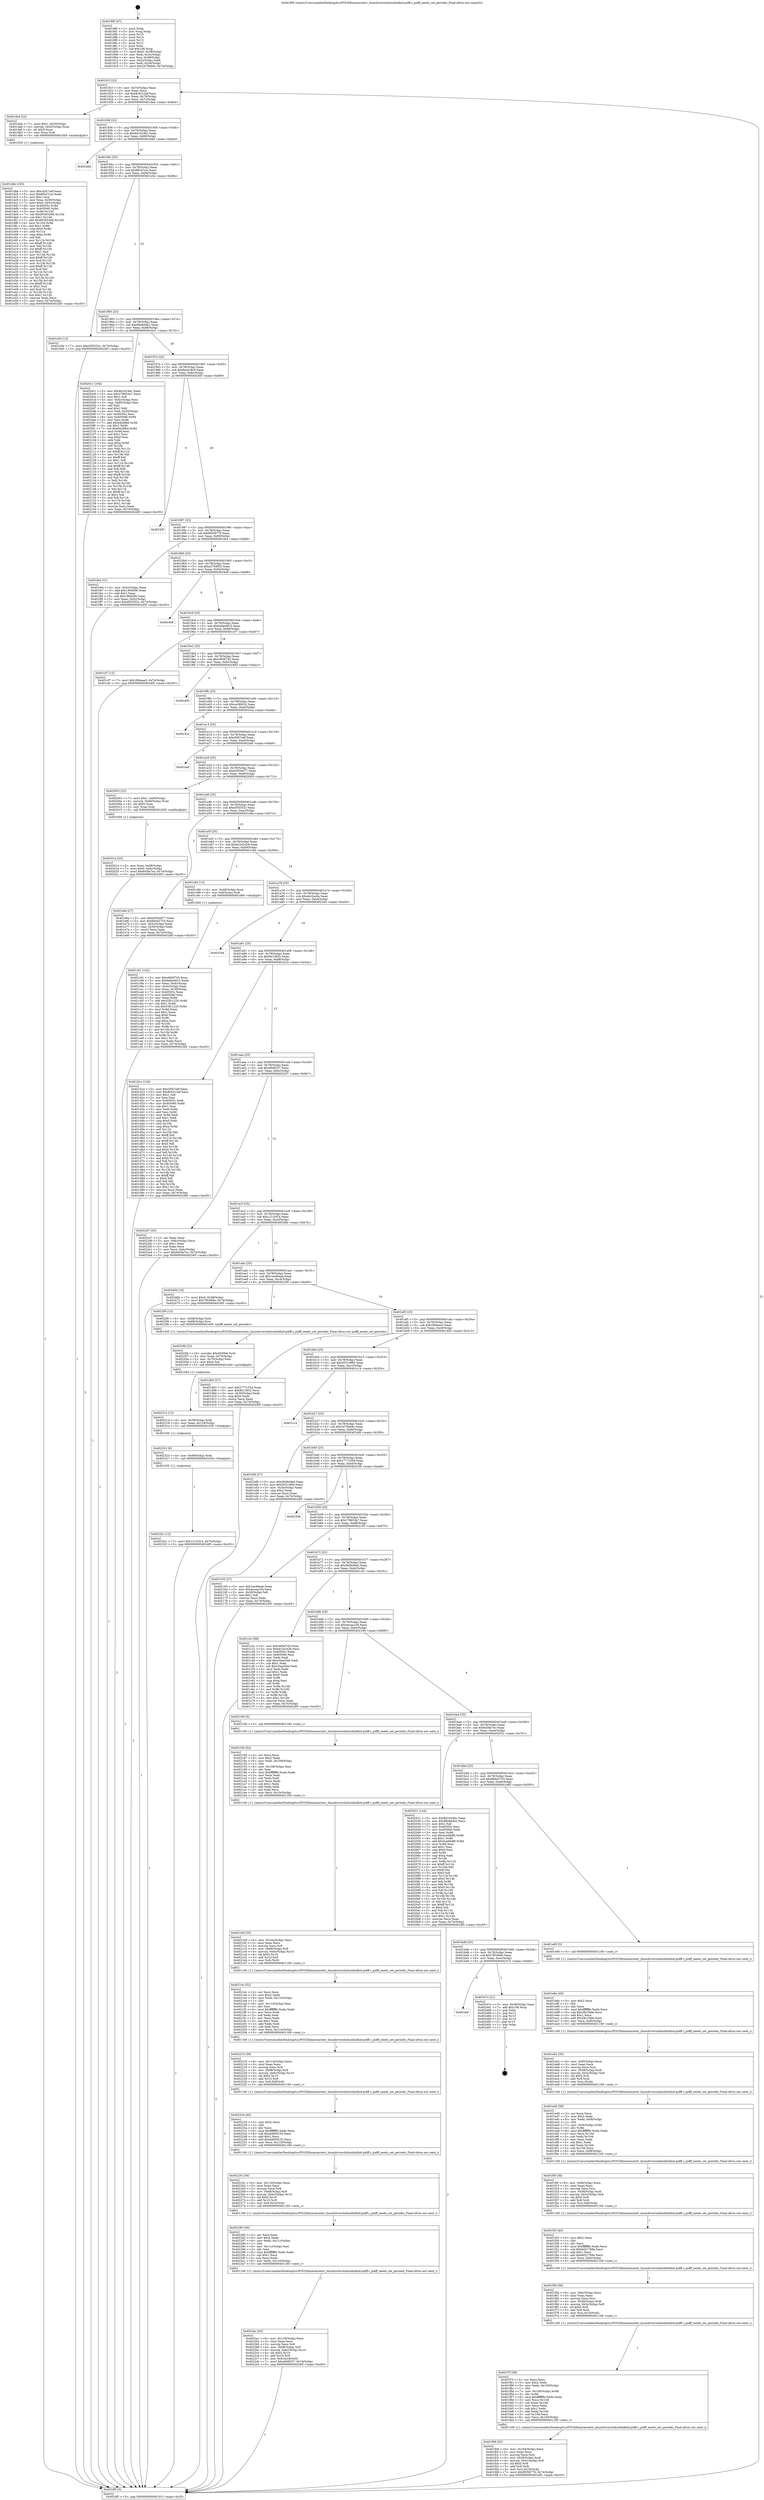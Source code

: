 digraph "0x4018f0" {
  label = "0x4018f0 (/mnt/c/Users/mathe/Desktop/tcc/POCII/binaries/extr_linuxdrivershidusbhidhid-pidff.c_pidff_needs_set_periodic_Final-ollvm.out::main(0))"
  labelloc = "t"
  node[shape=record]

  Entry [label="",width=0.3,height=0.3,shape=circle,fillcolor=black,style=filled]
  "0x40191f" [label="{
     0x40191f [23]\l
     | [instrs]\l
     &nbsp;&nbsp;0x40191f \<+3\>: mov -0x74(%rbp),%eax\l
     &nbsp;&nbsp;0x401922 \<+2\>: mov %eax,%ecx\l
     &nbsp;&nbsp;0x401924 \<+6\>: sub $0x8c6313af,%ecx\l
     &nbsp;&nbsp;0x40192a \<+3\>: mov %eax,-0x78(%rbp)\l
     &nbsp;&nbsp;0x40192d \<+3\>: mov %ecx,-0x7c(%rbp)\l
     &nbsp;&nbsp;0x401930 \<+6\>: je 0000000000401da4 \<main+0x4b4\>\l
  }"]
  "0x401da4" [label="{
     0x401da4 [23]\l
     | [instrs]\l
     &nbsp;&nbsp;0x401da4 \<+7\>: movl $0x1,-0x50(%rbp)\l
     &nbsp;&nbsp;0x401dab \<+4\>: movslq -0x50(%rbp),%rax\l
     &nbsp;&nbsp;0x401daf \<+4\>: shl $0x5,%rax\l
     &nbsp;&nbsp;0x401db3 \<+3\>: mov %rax,%rdi\l
     &nbsp;&nbsp;0x401db6 \<+5\>: call 0000000000401050 \<malloc@plt\>\l
     | [calls]\l
     &nbsp;&nbsp;0x401050 \{1\} (unknown)\l
  }"]
  "0x401936" [label="{
     0x401936 [22]\l
     | [instrs]\l
     &nbsp;&nbsp;0x401936 \<+5\>: jmp 000000000040193b \<main+0x4b\>\l
     &nbsp;&nbsp;0x40193b \<+3\>: mov -0x78(%rbp),%eax\l
     &nbsp;&nbsp;0x40193e \<+5\>: sub $0x8d1624bc,%eax\l
     &nbsp;&nbsp;0x401943 \<+3\>: mov %eax,-0x80(%rbp)\l
     &nbsp;&nbsp;0x401946 \<+6\>: je 00000000004024dd \<main+0xbed\>\l
  }"]
  Exit [label="",width=0.3,height=0.3,shape=circle,fillcolor=black,style=filled,peripheries=2]
  "0x4024dd" [label="{
     0x4024dd\l
  }", style=dashed]
  "0x40194c" [label="{
     0x40194c [25]\l
     | [instrs]\l
     &nbsp;&nbsp;0x40194c \<+5\>: jmp 0000000000401951 \<main+0x61\>\l
     &nbsp;&nbsp;0x401951 \<+3\>: mov -0x78(%rbp),%eax\l
     &nbsp;&nbsp;0x401954 \<+5\>: sub $0x8fc47cce,%eax\l
     &nbsp;&nbsp;0x401959 \<+6\>: mov %eax,-0x84(%rbp)\l
     &nbsp;&nbsp;0x40195f \<+6\>: je 0000000000401e5e \<main+0x56e\>\l
  }"]
  "0x401bef" [label="{
     0x401bef\l
  }", style=dashed]
  "0x401e5e" [label="{
     0x401e5e [12]\l
     | [instrs]\l
     &nbsp;&nbsp;0x401e5e \<+7\>: movl $0xd5f3352c,-0x74(%rbp)\l
     &nbsp;&nbsp;0x401e65 \<+5\>: jmp 00000000004024f5 \<main+0xc05\>\l
  }"]
  "0x401965" [label="{
     0x401965 [25]\l
     | [instrs]\l
     &nbsp;&nbsp;0x401965 \<+5\>: jmp 000000000040196a \<main+0x7a\>\l
     &nbsp;&nbsp;0x40196a \<+3\>: mov -0x78(%rbp),%eax\l
     &nbsp;&nbsp;0x40196d \<+5\>: sub $0x96e8d4e2,%eax\l
     &nbsp;&nbsp;0x401972 \<+6\>: mov %eax,-0x88(%rbp)\l
     &nbsp;&nbsp;0x401978 \<+6\>: je 00000000004020c1 \<main+0x7d1\>\l
  }"]
  "0x40247e" [label="{
     0x40247e [21]\l
     | [instrs]\l
     &nbsp;&nbsp;0x40247e \<+3\>: mov -0x38(%rbp),%eax\l
     &nbsp;&nbsp;0x402481 \<+7\>: add $0x108,%rsp\l
     &nbsp;&nbsp;0x402488 \<+1\>: pop %rbx\l
     &nbsp;&nbsp;0x402489 \<+2\>: pop %r12\l
     &nbsp;&nbsp;0x40248b \<+2\>: pop %r13\l
     &nbsp;&nbsp;0x40248d \<+2\>: pop %r14\l
     &nbsp;&nbsp;0x40248f \<+2\>: pop %r15\l
     &nbsp;&nbsp;0x402491 \<+1\>: pop %rbp\l
     &nbsp;&nbsp;0x402492 \<+1\>: ret\l
  }"]
  "0x4020c1" [label="{
     0x4020c1 [164]\l
     | [instrs]\l
     &nbsp;&nbsp;0x4020c1 \<+5\>: mov $0x8d1624bc,%eax\l
     &nbsp;&nbsp;0x4020c6 \<+5\>: mov $0x278653a7,%ecx\l
     &nbsp;&nbsp;0x4020cb \<+2\>: mov $0x1,%dl\l
     &nbsp;&nbsp;0x4020cd \<+3\>: mov -0x6c(%rbp),%esi\l
     &nbsp;&nbsp;0x4020d0 \<+3\>: cmp -0x60(%rbp),%esi\l
     &nbsp;&nbsp;0x4020d3 \<+4\>: setl %dil\l
     &nbsp;&nbsp;0x4020d7 \<+4\>: and $0x1,%dil\l
     &nbsp;&nbsp;0x4020db \<+4\>: mov %dil,-0x29(%rbp)\l
     &nbsp;&nbsp;0x4020df \<+7\>: mov 0x40505c,%esi\l
     &nbsp;&nbsp;0x4020e6 \<+8\>: mov 0x405060,%r8d\l
     &nbsp;&nbsp;0x4020ee \<+3\>: mov %esi,%r9d\l
     &nbsp;&nbsp;0x4020f1 \<+7\>: add $0x6426fbd,%r9d\l
     &nbsp;&nbsp;0x4020f8 \<+4\>: sub $0x1,%r9d\l
     &nbsp;&nbsp;0x4020fc \<+7\>: sub $0x6426fbd,%r9d\l
     &nbsp;&nbsp;0x402103 \<+4\>: imul %r9d,%esi\l
     &nbsp;&nbsp;0x402107 \<+3\>: and $0x1,%esi\l
     &nbsp;&nbsp;0x40210a \<+3\>: cmp $0x0,%esi\l
     &nbsp;&nbsp;0x40210d \<+4\>: sete %dil\l
     &nbsp;&nbsp;0x402111 \<+4\>: cmp $0xa,%r8d\l
     &nbsp;&nbsp;0x402115 \<+4\>: setl %r10b\l
     &nbsp;&nbsp;0x402119 \<+3\>: mov %dil,%r11b\l
     &nbsp;&nbsp;0x40211c \<+4\>: xor $0xff,%r11b\l
     &nbsp;&nbsp;0x402120 \<+3\>: mov %r10b,%bl\l
     &nbsp;&nbsp;0x402123 \<+3\>: xor $0xff,%bl\l
     &nbsp;&nbsp;0x402126 \<+3\>: xor $0x1,%dl\l
     &nbsp;&nbsp;0x402129 \<+3\>: mov %r11b,%r14b\l
     &nbsp;&nbsp;0x40212c \<+4\>: and $0xff,%r14b\l
     &nbsp;&nbsp;0x402130 \<+3\>: and %dl,%dil\l
     &nbsp;&nbsp;0x402133 \<+3\>: mov %bl,%r15b\l
     &nbsp;&nbsp;0x402136 \<+4\>: and $0xff,%r15b\l
     &nbsp;&nbsp;0x40213a \<+3\>: and %dl,%r10b\l
     &nbsp;&nbsp;0x40213d \<+3\>: or %dil,%r14b\l
     &nbsp;&nbsp;0x402140 \<+3\>: or %r10b,%r15b\l
     &nbsp;&nbsp;0x402143 \<+3\>: xor %r15b,%r14b\l
     &nbsp;&nbsp;0x402146 \<+3\>: or %bl,%r11b\l
     &nbsp;&nbsp;0x402149 \<+4\>: xor $0xff,%r11b\l
     &nbsp;&nbsp;0x40214d \<+3\>: or $0x1,%dl\l
     &nbsp;&nbsp;0x402150 \<+3\>: and %dl,%r11b\l
     &nbsp;&nbsp;0x402153 \<+3\>: or %r11b,%r14b\l
     &nbsp;&nbsp;0x402156 \<+4\>: test $0x1,%r14b\l
     &nbsp;&nbsp;0x40215a \<+3\>: cmovne %ecx,%eax\l
     &nbsp;&nbsp;0x40215d \<+3\>: mov %eax,-0x74(%rbp)\l
     &nbsp;&nbsp;0x402160 \<+5\>: jmp 00000000004024f5 \<main+0xc05\>\l
  }"]
  "0x40197e" [label="{
     0x40197e [25]\l
     | [instrs]\l
     &nbsp;&nbsp;0x40197e \<+5\>: jmp 0000000000401983 \<main+0x93\>\l
     &nbsp;&nbsp;0x401983 \<+3\>: mov -0x78(%rbp),%eax\l
     &nbsp;&nbsp;0x401986 \<+5\>: sub $0x9ae2c8c9,%eax\l
     &nbsp;&nbsp;0x40198b \<+6\>: mov %eax,-0x8c(%rbp)\l
     &nbsp;&nbsp;0x401991 \<+6\>: je 000000000040245f \<main+0xb6f\>\l
  }"]
  "0x40232c" [label="{
     0x40232c [12]\l
     | [instrs]\l
     &nbsp;&nbsp;0x40232c \<+7\>: movl $0x1213cf14,-0x74(%rbp)\l
     &nbsp;&nbsp;0x402333 \<+5\>: jmp 00000000004024f5 \<main+0xc05\>\l
  }"]
  "0x40245f" [label="{
     0x40245f\l
  }", style=dashed]
  "0x401997" [label="{
     0x401997 [25]\l
     | [instrs]\l
     &nbsp;&nbsp;0x401997 \<+5\>: jmp 000000000040199c \<main+0xac\>\l
     &nbsp;&nbsp;0x40199c \<+3\>: mov -0x78(%rbp),%eax\l
     &nbsp;&nbsp;0x40199f \<+5\>: sub $0x9f358776,%eax\l
     &nbsp;&nbsp;0x4019a4 \<+6\>: mov %eax,-0x90(%rbp)\l
     &nbsp;&nbsp;0x4019aa \<+6\>: je 0000000000401fe4 \<main+0x6f4\>\l
  }"]
  "0x402323" [label="{
     0x402323 [9]\l
     | [instrs]\l
     &nbsp;&nbsp;0x402323 \<+4\>: mov -0x68(%rbp),%rdi\l
     &nbsp;&nbsp;0x402327 \<+5\>: call 0000000000401030 \<free@plt\>\l
     | [calls]\l
     &nbsp;&nbsp;0x401030 \{1\} (unknown)\l
  }"]
  "0x401fe4" [label="{
     0x401fe4 [31]\l
     | [instrs]\l
     &nbsp;&nbsp;0x401fe4 \<+3\>: mov -0x5c(%rbp),%eax\l
     &nbsp;&nbsp;0x401fe7 \<+5\>: add $0x1994006,%eax\l
     &nbsp;&nbsp;0x401fec \<+3\>: add $0x1,%eax\l
     &nbsp;&nbsp;0x401fef \<+5\>: sub $0x1994006,%eax\l
     &nbsp;&nbsp;0x401ff4 \<+3\>: mov %eax,-0x5c(%rbp)\l
     &nbsp;&nbsp;0x401ff7 \<+7\>: movl $0xd5f3352c,-0x74(%rbp)\l
     &nbsp;&nbsp;0x401ffe \<+5\>: jmp 00000000004024f5 \<main+0xc05\>\l
  }"]
  "0x4019b0" [label="{
     0x4019b0 [25]\l
     | [instrs]\l
     &nbsp;&nbsp;0x4019b0 \<+5\>: jmp 00000000004019b5 \<main+0xc5\>\l
     &nbsp;&nbsp;0x4019b5 \<+3\>: mov -0x78(%rbp),%eax\l
     &nbsp;&nbsp;0x4019b8 \<+5\>: sub $0xa37b9f32,%eax\l
     &nbsp;&nbsp;0x4019bd \<+6\>: mov %eax,-0x94(%rbp)\l
     &nbsp;&nbsp;0x4019c3 \<+6\>: je 00000000004024e9 \<main+0xbf9\>\l
  }"]
  "0x402314" [label="{
     0x402314 [15]\l
     | [instrs]\l
     &nbsp;&nbsp;0x402314 \<+4\>: mov -0x58(%rbp),%rdi\l
     &nbsp;&nbsp;0x402318 \<+6\>: mov %eax,-0x124(%rbp)\l
     &nbsp;&nbsp;0x40231e \<+5\>: call 0000000000401030 \<free@plt\>\l
     | [calls]\l
     &nbsp;&nbsp;0x401030 \{1\} (unknown)\l
  }"]
  "0x4024e9" [label="{
     0x4024e9\l
  }", style=dashed]
  "0x4019c9" [label="{
     0x4019c9 [25]\l
     | [instrs]\l
     &nbsp;&nbsp;0x4019c9 \<+5\>: jmp 00000000004019ce \<main+0xde\>\l
     &nbsp;&nbsp;0x4019ce \<+3\>: mov -0x78(%rbp),%eax\l
     &nbsp;&nbsp;0x4019d1 \<+5\>: sub $0xbdded915,%eax\l
     &nbsp;&nbsp;0x4019d6 \<+6\>: mov %eax,-0x98(%rbp)\l
     &nbsp;&nbsp;0x4019dc \<+6\>: je 0000000000401cf7 \<main+0x407\>\l
  }"]
  "0x4022fd" [label="{
     0x4022fd [23]\l
     | [instrs]\l
     &nbsp;&nbsp;0x4022fd \<+10\>: movabs $0x4030b6,%rdi\l
     &nbsp;&nbsp;0x402307 \<+3\>: mov %eax,-0x70(%rbp)\l
     &nbsp;&nbsp;0x40230a \<+3\>: mov -0x70(%rbp),%esi\l
     &nbsp;&nbsp;0x40230d \<+2\>: mov $0x0,%al\l
     &nbsp;&nbsp;0x40230f \<+5\>: call 0000000000401040 \<printf@plt\>\l
     | [calls]\l
     &nbsp;&nbsp;0x401040 \{1\} (unknown)\l
  }"]
  "0x401cf7" [label="{
     0x401cf7 [12]\l
     | [instrs]\l
     &nbsp;&nbsp;0x401cf7 \<+7\>: movl $0x1fb6eaa3,-0x74(%rbp)\l
     &nbsp;&nbsp;0x401cfe \<+5\>: jmp 00000000004024f5 \<main+0xc05\>\l
  }"]
  "0x4019e2" [label="{
     0x4019e2 [25]\l
     | [instrs]\l
     &nbsp;&nbsp;0x4019e2 \<+5\>: jmp 00000000004019e7 \<main+0xf7\>\l
     &nbsp;&nbsp;0x4019e7 \<+3\>: mov -0x78(%rbp),%eax\l
     &nbsp;&nbsp;0x4019ea \<+5\>: sub $0xc694f745,%eax\l
     &nbsp;&nbsp;0x4019ef \<+6\>: mov %eax,-0x9c(%rbp)\l
     &nbsp;&nbsp;0x4019f5 \<+6\>: je 0000000000402493 \<main+0xba3\>\l
  }"]
  "0x4022ac" [label="{
     0x4022ac [43]\l
     | [instrs]\l
     &nbsp;&nbsp;0x4022ac \<+6\>: mov -0x120(%rbp),%ecx\l
     &nbsp;&nbsp;0x4022b2 \<+3\>: imul %eax,%ecx\l
     &nbsp;&nbsp;0x4022b5 \<+3\>: movslq %ecx,%r8\l
     &nbsp;&nbsp;0x4022b8 \<+4\>: mov -0x68(%rbp),%r9\l
     &nbsp;&nbsp;0x4022bc \<+4\>: movslq -0x6c(%rbp),%r10\l
     &nbsp;&nbsp;0x4022c0 \<+4\>: shl $0x5,%r10\l
     &nbsp;&nbsp;0x4022c4 \<+3\>: add %r10,%r9\l
     &nbsp;&nbsp;0x4022c7 \<+4\>: mov %r8,0x18(%r9)\l
     &nbsp;&nbsp;0x4022cb \<+7\>: movl $0xe848237,-0x74(%rbp)\l
     &nbsp;&nbsp;0x4022d2 \<+5\>: jmp 00000000004024f5 \<main+0xc05\>\l
  }"]
  "0x402493" [label="{
     0x402493\l
  }", style=dashed]
  "0x4019fb" [label="{
     0x4019fb [25]\l
     | [instrs]\l
     &nbsp;&nbsp;0x4019fb \<+5\>: jmp 0000000000401a00 \<main+0x110\>\l
     &nbsp;&nbsp;0x401a00 \<+3\>: mov -0x78(%rbp),%eax\l
     &nbsp;&nbsp;0x401a03 \<+5\>: sub $0xca36fd16,%eax\l
     &nbsp;&nbsp;0x401a08 \<+6\>: mov %eax,-0xa0(%rbp)\l
     &nbsp;&nbsp;0x401a0e \<+6\>: je 00000000004023ca \<main+0xada\>\l
  }"]
  "0x402280" [label="{
     0x402280 [44]\l
     | [instrs]\l
     &nbsp;&nbsp;0x402280 \<+2\>: xor %ecx,%ecx\l
     &nbsp;&nbsp;0x402282 \<+5\>: mov $0x2,%edx\l
     &nbsp;&nbsp;0x402287 \<+6\>: mov %edx,-0x11c(%rbp)\l
     &nbsp;&nbsp;0x40228d \<+1\>: cltd\l
     &nbsp;&nbsp;0x40228e \<+6\>: mov -0x11c(%rbp),%esi\l
     &nbsp;&nbsp;0x402294 \<+2\>: idiv %esi\l
     &nbsp;&nbsp;0x402296 \<+6\>: imul $0xfffffffe,%edx,%edx\l
     &nbsp;&nbsp;0x40229c \<+3\>: sub $0x1,%ecx\l
     &nbsp;&nbsp;0x40229f \<+2\>: sub %ecx,%edx\l
     &nbsp;&nbsp;0x4022a1 \<+6\>: mov %edx,-0x120(%rbp)\l
     &nbsp;&nbsp;0x4022a7 \<+5\>: call 0000000000401160 \<next_i\>\l
     | [calls]\l
     &nbsp;&nbsp;0x401160 \{1\} (/mnt/c/Users/mathe/Desktop/tcc/POCII/binaries/extr_linuxdrivershidusbhidhid-pidff.c_pidff_needs_set_periodic_Final-ollvm.out::next_i)\l
  }"]
  "0x4023ca" [label="{
     0x4023ca\l
  }", style=dashed]
  "0x401a14" [label="{
     0x401a14 [25]\l
     | [instrs]\l
     &nbsp;&nbsp;0x401a14 \<+5\>: jmp 0000000000401a19 \<main+0x129\>\l
     &nbsp;&nbsp;0x401a19 \<+3\>: mov -0x78(%rbp),%eax\l
     &nbsp;&nbsp;0x401a1c \<+5\>: sub $0xcf267a4f,%eax\l
     &nbsp;&nbsp;0x401a21 \<+6\>: mov %eax,-0xa4(%rbp)\l
     &nbsp;&nbsp;0x401a27 \<+6\>: je 00000000004024af \<main+0xbbf\>\l
  }"]
  "0x40225c" [label="{
     0x40225c [36]\l
     | [instrs]\l
     &nbsp;&nbsp;0x40225c \<+6\>: mov -0x118(%rbp),%ecx\l
     &nbsp;&nbsp;0x402262 \<+3\>: imul %eax,%ecx\l
     &nbsp;&nbsp;0x402265 \<+3\>: movslq %ecx,%r8\l
     &nbsp;&nbsp;0x402268 \<+4\>: mov -0x68(%rbp),%r9\l
     &nbsp;&nbsp;0x40226c \<+4\>: movslq -0x6c(%rbp),%r10\l
     &nbsp;&nbsp;0x402270 \<+4\>: shl $0x5,%r10\l
     &nbsp;&nbsp;0x402274 \<+3\>: add %r10,%r9\l
     &nbsp;&nbsp;0x402277 \<+4\>: mov %r8,0x10(%r9)\l
     &nbsp;&nbsp;0x40227b \<+5\>: call 0000000000401160 \<next_i\>\l
     | [calls]\l
     &nbsp;&nbsp;0x401160 \{1\} (/mnt/c/Users/mathe/Desktop/tcc/POCII/binaries/extr_linuxdrivershidusbhidhid-pidff.c_pidff_needs_set_periodic_Final-ollvm.out::next_i)\l
  }"]
  "0x4024af" [label="{
     0x4024af\l
  }", style=dashed]
  "0x401a2d" [label="{
     0x401a2d [25]\l
     | [instrs]\l
     &nbsp;&nbsp;0x401a2d \<+5\>: jmp 0000000000401a32 \<main+0x142\>\l
     &nbsp;&nbsp;0x401a32 \<+3\>: mov -0x78(%rbp),%eax\l
     &nbsp;&nbsp;0x401a35 \<+5\>: sub $0xd393ed77,%eax\l
     &nbsp;&nbsp;0x401a3a \<+6\>: mov %eax,-0xa8(%rbp)\l
     &nbsp;&nbsp;0x401a40 \<+6\>: je 0000000000402003 \<main+0x713\>\l
  }"]
  "0x402234" [label="{
     0x402234 [40]\l
     | [instrs]\l
     &nbsp;&nbsp;0x402234 \<+5\>: mov $0x2,%ecx\l
     &nbsp;&nbsp;0x402239 \<+1\>: cltd\l
     &nbsp;&nbsp;0x40223a \<+2\>: idiv %ecx\l
     &nbsp;&nbsp;0x40223c \<+6\>: imul $0xfffffffe,%edx,%ecx\l
     &nbsp;&nbsp;0x402242 \<+6\>: sub $0xdd600235,%ecx\l
     &nbsp;&nbsp;0x402248 \<+3\>: add $0x1,%ecx\l
     &nbsp;&nbsp;0x40224b \<+6\>: add $0xdd600235,%ecx\l
     &nbsp;&nbsp;0x402251 \<+6\>: mov %ecx,-0x118(%rbp)\l
     &nbsp;&nbsp;0x402257 \<+5\>: call 0000000000401160 \<next_i\>\l
     | [calls]\l
     &nbsp;&nbsp;0x401160 \{1\} (/mnt/c/Users/mathe/Desktop/tcc/POCII/binaries/extr_linuxdrivershidusbhidhid-pidff.c_pidff_needs_set_periodic_Final-ollvm.out::next_i)\l
  }"]
  "0x402003" [label="{
     0x402003 [23]\l
     | [instrs]\l
     &nbsp;&nbsp;0x402003 \<+7\>: movl $0x1,-0x60(%rbp)\l
     &nbsp;&nbsp;0x40200a \<+4\>: movslq -0x60(%rbp),%rax\l
     &nbsp;&nbsp;0x40200e \<+4\>: shl $0x5,%rax\l
     &nbsp;&nbsp;0x402012 \<+3\>: mov %rax,%rdi\l
     &nbsp;&nbsp;0x402015 \<+5\>: call 0000000000401050 \<malloc@plt\>\l
     | [calls]\l
     &nbsp;&nbsp;0x401050 \{1\} (unknown)\l
  }"]
  "0x401a46" [label="{
     0x401a46 [25]\l
     | [instrs]\l
     &nbsp;&nbsp;0x401a46 \<+5\>: jmp 0000000000401a4b \<main+0x15b\>\l
     &nbsp;&nbsp;0x401a4b \<+3\>: mov -0x78(%rbp),%eax\l
     &nbsp;&nbsp;0x401a4e \<+5\>: sub $0xd5f3352c,%eax\l
     &nbsp;&nbsp;0x401a53 \<+6\>: mov %eax,-0xac(%rbp)\l
     &nbsp;&nbsp;0x401a59 \<+6\>: je 0000000000401e6a \<main+0x57a\>\l
  }"]
  "0x402210" [label="{
     0x402210 [36]\l
     | [instrs]\l
     &nbsp;&nbsp;0x402210 \<+6\>: mov -0x114(%rbp),%ecx\l
     &nbsp;&nbsp;0x402216 \<+3\>: imul %eax,%ecx\l
     &nbsp;&nbsp;0x402219 \<+3\>: movslq %ecx,%r8\l
     &nbsp;&nbsp;0x40221c \<+4\>: mov -0x68(%rbp),%r9\l
     &nbsp;&nbsp;0x402220 \<+4\>: movslq -0x6c(%rbp),%r10\l
     &nbsp;&nbsp;0x402224 \<+4\>: shl $0x5,%r10\l
     &nbsp;&nbsp;0x402228 \<+3\>: add %r10,%r9\l
     &nbsp;&nbsp;0x40222b \<+4\>: mov %r8,0x8(%r9)\l
     &nbsp;&nbsp;0x40222f \<+5\>: call 0000000000401160 \<next_i\>\l
     | [calls]\l
     &nbsp;&nbsp;0x401160 \{1\} (/mnt/c/Users/mathe/Desktop/tcc/POCII/binaries/extr_linuxdrivershidusbhidhid-pidff.c_pidff_needs_set_periodic_Final-ollvm.out::next_i)\l
  }"]
  "0x401e6a" [label="{
     0x401e6a [27]\l
     | [instrs]\l
     &nbsp;&nbsp;0x401e6a \<+5\>: mov $0xd393ed77,%eax\l
     &nbsp;&nbsp;0x401e6f \<+5\>: mov $0x684d2753,%ecx\l
     &nbsp;&nbsp;0x401e74 \<+3\>: mov -0x5c(%rbp),%edx\l
     &nbsp;&nbsp;0x401e77 \<+3\>: cmp -0x50(%rbp),%edx\l
     &nbsp;&nbsp;0x401e7a \<+3\>: cmovl %ecx,%eax\l
     &nbsp;&nbsp;0x401e7d \<+3\>: mov %eax,-0x74(%rbp)\l
     &nbsp;&nbsp;0x401e80 \<+5\>: jmp 00000000004024f5 \<main+0xc05\>\l
  }"]
  "0x401a5f" [label="{
     0x401a5f [25]\l
     | [instrs]\l
     &nbsp;&nbsp;0x401a5f \<+5\>: jmp 0000000000401a64 \<main+0x174\>\l
     &nbsp;&nbsp;0x401a64 \<+3\>: mov -0x78(%rbp),%eax\l
     &nbsp;&nbsp;0x401a67 \<+5\>: sub $0xdc2e2428,%eax\l
     &nbsp;&nbsp;0x401a6c \<+6\>: mov %eax,-0xb0(%rbp)\l
     &nbsp;&nbsp;0x401a72 \<+6\>: je 0000000000401c84 \<main+0x394\>\l
  }"]
  "0x4021dc" [label="{
     0x4021dc [52]\l
     | [instrs]\l
     &nbsp;&nbsp;0x4021dc \<+2\>: xor %ecx,%ecx\l
     &nbsp;&nbsp;0x4021de \<+5\>: mov $0x2,%edx\l
     &nbsp;&nbsp;0x4021e3 \<+6\>: mov %edx,-0x110(%rbp)\l
     &nbsp;&nbsp;0x4021e9 \<+1\>: cltd\l
     &nbsp;&nbsp;0x4021ea \<+6\>: mov -0x110(%rbp),%esi\l
     &nbsp;&nbsp;0x4021f0 \<+2\>: idiv %esi\l
     &nbsp;&nbsp;0x4021f2 \<+6\>: imul $0xfffffffe,%edx,%edx\l
     &nbsp;&nbsp;0x4021f8 \<+2\>: mov %ecx,%edi\l
     &nbsp;&nbsp;0x4021fa \<+2\>: sub %edx,%edi\l
     &nbsp;&nbsp;0x4021fc \<+2\>: mov %ecx,%edx\l
     &nbsp;&nbsp;0x4021fe \<+3\>: sub $0x1,%edx\l
     &nbsp;&nbsp;0x402201 \<+2\>: add %edx,%edi\l
     &nbsp;&nbsp;0x402203 \<+2\>: sub %edi,%ecx\l
     &nbsp;&nbsp;0x402205 \<+6\>: mov %ecx,-0x114(%rbp)\l
     &nbsp;&nbsp;0x40220b \<+5\>: call 0000000000401160 \<next_i\>\l
     | [calls]\l
     &nbsp;&nbsp;0x401160 \{1\} (/mnt/c/Users/mathe/Desktop/tcc/POCII/binaries/extr_linuxdrivershidusbhidhid-pidff.c_pidff_needs_set_periodic_Final-ollvm.out::next_i)\l
  }"]
  "0x401c84" [label="{
     0x401c84 [13]\l
     | [instrs]\l
     &nbsp;&nbsp;0x401c84 \<+4\>: mov -0x48(%rbp),%rax\l
     &nbsp;&nbsp;0x401c88 \<+4\>: mov 0x8(%rax),%rdi\l
     &nbsp;&nbsp;0x401c8c \<+5\>: call 0000000000401060 \<atoi@plt\>\l
     | [calls]\l
     &nbsp;&nbsp;0x401060 \{1\} (unknown)\l
  }"]
  "0x401a78" [label="{
     0x401a78 [25]\l
     | [instrs]\l
     &nbsp;&nbsp;0x401a78 \<+5\>: jmp 0000000000401a7d \<main+0x18d\>\l
     &nbsp;&nbsp;0x401a7d \<+3\>: mov -0x78(%rbp),%eax\l
     &nbsp;&nbsp;0x401a80 \<+5\>: sub $0xebc5ac6e,%eax\l
     &nbsp;&nbsp;0x401a85 \<+6\>: mov %eax,-0xb4(%rbp)\l
     &nbsp;&nbsp;0x401a8b \<+6\>: je 0000000000402344 \<main+0xa54\>\l
  }"]
  "0x4021b9" [label="{
     0x4021b9 [35]\l
     | [instrs]\l
     &nbsp;&nbsp;0x4021b9 \<+6\>: mov -0x10c(%rbp),%ecx\l
     &nbsp;&nbsp;0x4021bf \<+3\>: imul %eax,%ecx\l
     &nbsp;&nbsp;0x4021c2 \<+3\>: movslq %ecx,%r8\l
     &nbsp;&nbsp;0x4021c5 \<+4\>: mov -0x68(%rbp),%r9\l
     &nbsp;&nbsp;0x4021c9 \<+4\>: movslq -0x6c(%rbp),%r10\l
     &nbsp;&nbsp;0x4021cd \<+4\>: shl $0x5,%r10\l
     &nbsp;&nbsp;0x4021d1 \<+3\>: add %r10,%r9\l
     &nbsp;&nbsp;0x4021d4 \<+3\>: mov %r8,(%r9)\l
     &nbsp;&nbsp;0x4021d7 \<+5\>: call 0000000000401160 \<next_i\>\l
     | [calls]\l
     &nbsp;&nbsp;0x401160 \{1\} (/mnt/c/Users/mathe/Desktop/tcc/POCII/binaries/extr_linuxdrivershidusbhidhid-pidff.c_pidff_needs_set_periodic_Final-ollvm.out::next_i)\l
  }"]
  "0x402344" [label="{
     0x402344\l
  }", style=dashed]
  "0x401a91" [label="{
     0x401a91 [25]\l
     | [instrs]\l
     &nbsp;&nbsp;0x401a91 \<+5\>: jmp 0000000000401a96 \<main+0x1a6\>\l
     &nbsp;&nbsp;0x401a96 \<+3\>: mov -0x78(%rbp),%eax\l
     &nbsp;&nbsp;0x401a99 \<+5\>: sub $0x8e13832,%eax\l
     &nbsp;&nbsp;0x401a9e \<+6\>: mov %eax,-0xb8(%rbp)\l
     &nbsp;&nbsp;0x401aa4 \<+6\>: je 0000000000401d1e \<main+0x42e\>\l
  }"]
  "0x402185" [label="{
     0x402185 [52]\l
     | [instrs]\l
     &nbsp;&nbsp;0x402185 \<+2\>: xor %ecx,%ecx\l
     &nbsp;&nbsp;0x402187 \<+5\>: mov $0x2,%edx\l
     &nbsp;&nbsp;0x40218c \<+6\>: mov %edx,-0x108(%rbp)\l
     &nbsp;&nbsp;0x402192 \<+1\>: cltd\l
     &nbsp;&nbsp;0x402193 \<+6\>: mov -0x108(%rbp),%esi\l
     &nbsp;&nbsp;0x402199 \<+2\>: idiv %esi\l
     &nbsp;&nbsp;0x40219b \<+6\>: imul $0xfffffffe,%edx,%edx\l
     &nbsp;&nbsp;0x4021a1 \<+2\>: mov %ecx,%edi\l
     &nbsp;&nbsp;0x4021a3 \<+2\>: sub %edx,%edi\l
     &nbsp;&nbsp;0x4021a5 \<+2\>: mov %ecx,%edx\l
     &nbsp;&nbsp;0x4021a7 \<+3\>: sub $0x1,%edx\l
     &nbsp;&nbsp;0x4021aa \<+2\>: add %edx,%edi\l
     &nbsp;&nbsp;0x4021ac \<+2\>: sub %edi,%ecx\l
     &nbsp;&nbsp;0x4021ae \<+6\>: mov %ecx,-0x10c(%rbp)\l
     &nbsp;&nbsp;0x4021b4 \<+5\>: call 0000000000401160 \<next_i\>\l
     | [calls]\l
     &nbsp;&nbsp;0x401160 \{1\} (/mnt/c/Users/mathe/Desktop/tcc/POCII/binaries/extr_linuxdrivershidusbhidhid-pidff.c_pidff_needs_set_periodic_Final-ollvm.out::next_i)\l
  }"]
  "0x401d1e" [label="{
     0x401d1e [134]\l
     | [instrs]\l
     &nbsp;&nbsp;0x401d1e \<+5\>: mov $0xcf267a4f,%eax\l
     &nbsp;&nbsp;0x401d23 \<+5\>: mov $0x8c6313af,%ecx\l
     &nbsp;&nbsp;0x401d28 \<+2\>: mov $0x1,%dl\l
     &nbsp;&nbsp;0x401d2a \<+2\>: xor %esi,%esi\l
     &nbsp;&nbsp;0x401d2c \<+7\>: mov 0x40505c,%edi\l
     &nbsp;&nbsp;0x401d33 \<+8\>: mov 0x405060,%r8d\l
     &nbsp;&nbsp;0x401d3b \<+3\>: sub $0x1,%esi\l
     &nbsp;&nbsp;0x401d3e \<+3\>: mov %edi,%r9d\l
     &nbsp;&nbsp;0x401d41 \<+3\>: add %esi,%r9d\l
     &nbsp;&nbsp;0x401d44 \<+4\>: imul %r9d,%edi\l
     &nbsp;&nbsp;0x401d48 \<+3\>: and $0x1,%edi\l
     &nbsp;&nbsp;0x401d4b \<+3\>: cmp $0x0,%edi\l
     &nbsp;&nbsp;0x401d4e \<+4\>: sete %r10b\l
     &nbsp;&nbsp;0x401d52 \<+4\>: cmp $0xa,%r8d\l
     &nbsp;&nbsp;0x401d56 \<+4\>: setl %r11b\l
     &nbsp;&nbsp;0x401d5a \<+3\>: mov %r10b,%bl\l
     &nbsp;&nbsp;0x401d5d \<+3\>: xor $0xff,%bl\l
     &nbsp;&nbsp;0x401d60 \<+3\>: mov %r11b,%r14b\l
     &nbsp;&nbsp;0x401d63 \<+4\>: xor $0xff,%r14b\l
     &nbsp;&nbsp;0x401d67 \<+3\>: xor $0x0,%dl\l
     &nbsp;&nbsp;0x401d6a \<+3\>: mov %bl,%r15b\l
     &nbsp;&nbsp;0x401d6d \<+4\>: and $0x0,%r15b\l
     &nbsp;&nbsp;0x401d71 \<+3\>: and %dl,%r10b\l
     &nbsp;&nbsp;0x401d74 \<+3\>: mov %r14b,%r12b\l
     &nbsp;&nbsp;0x401d77 \<+4\>: and $0x0,%r12b\l
     &nbsp;&nbsp;0x401d7b \<+3\>: and %dl,%r11b\l
     &nbsp;&nbsp;0x401d7e \<+3\>: or %r10b,%r15b\l
     &nbsp;&nbsp;0x401d81 \<+3\>: or %r11b,%r12b\l
     &nbsp;&nbsp;0x401d84 \<+3\>: xor %r12b,%r15b\l
     &nbsp;&nbsp;0x401d87 \<+3\>: or %r14b,%bl\l
     &nbsp;&nbsp;0x401d8a \<+3\>: xor $0xff,%bl\l
     &nbsp;&nbsp;0x401d8d \<+3\>: or $0x0,%dl\l
     &nbsp;&nbsp;0x401d90 \<+2\>: and %dl,%bl\l
     &nbsp;&nbsp;0x401d92 \<+3\>: or %bl,%r15b\l
     &nbsp;&nbsp;0x401d95 \<+4\>: test $0x1,%r15b\l
     &nbsp;&nbsp;0x401d99 \<+3\>: cmovne %ecx,%eax\l
     &nbsp;&nbsp;0x401d9c \<+3\>: mov %eax,-0x74(%rbp)\l
     &nbsp;&nbsp;0x401d9f \<+5\>: jmp 00000000004024f5 \<main+0xc05\>\l
  }"]
  "0x401aaa" [label="{
     0x401aaa [25]\l
     | [instrs]\l
     &nbsp;&nbsp;0x401aaa \<+5\>: jmp 0000000000401aaf \<main+0x1bf\>\l
     &nbsp;&nbsp;0x401aaf \<+3\>: mov -0x78(%rbp),%eax\l
     &nbsp;&nbsp;0x401ab2 \<+5\>: sub $0xe848237,%eax\l
     &nbsp;&nbsp;0x401ab7 \<+6\>: mov %eax,-0xbc(%rbp)\l
     &nbsp;&nbsp;0x401abd \<+6\>: je 00000000004022d7 \<main+0x9e7\>\l
  }"]
  "0x40201a" [label="{
     0x40201a [23]\l
     | [instrs]\l
     &nbsp;&nbsp;0x40201a \<+4\>: mov %rax,-0x68(%rbp)\l
     &nbsp;&nbsp;0x40201e \<+7\>: movl $0x0,-0x6c(%rbp)\l
     &nbsp;&nbsp;0x402025 \<+7\>: movl $0x645fa7ec,-0x74(%rbp)\l
     &nbsp;&nbsp;0x40202c \<+5\>: jmp 00000000004024f5 \<main+0xc05\>\l
  }"]
  "0x4022d7" [label="{
     0x4022d7 [25]\l
     | [instrs]\l
     &nbsp;&nbsp;0x4022d7 \<+2\>: xor %eax,%eax\l
     &nbsp;&nbsp;0x4022d9 \<+3\>: mov -0x6c(%rbp),%ecx\l
     &nbsp;&nbsp;0x4022dc \<+3\>: sub $0x1,%eax\l
     &nbsp;&nbsp;0x4022df \<+2\>: sub %eax,%ecx\l
     &nbsp;&nbsp;0x4022e1 \<+3\>: mov %ecx,-0x6c(%rbp)\l
     &nbsp;&nbsp;0x4022e4 \<+7\>: movl $0x645fa7ec,-0x74(%rbp)\l
     &nbsp;&nbsp;0x4022eb \<+5\>: jmp 00000000004024f5 \<main+0xc05\>\l
  }"]
  "0x401ac3" [label="{
     0x401ac3 [25]\l
     | [instrs]\l
     &nbsp;&nbsp;0x401ac3 \<+5\>: jmp 0000000000401ac8 \<main+0x1d8\>\l
     &nbsp;&nbsp;0x401ac8 \<+3\>: mov -0x78(%rbp),%eax\l
     &nbsp;&nbsp;0x401acb \<+5\>: sub $0x1213cf14,%eax\l
     &nbsp;&nbsp;0x401ad0 \<+6\>: mov %eax,-0xc0(%rbp)\l
     &nbsp;&nbsp;0x401ad6 \<+6\>: je 000000000040246b \<main+0xb7b\>\l
  }"]
  "0x401fb9" [label="{
     0x401fb9 [43]\l
     | [instrs]\l
     &nbsp;&nbsp;0x401fb9 \<+6\>: mov -0x104(%rbp),%ecx\l
     &nbsp;&nbsp;0x401fbf \<+3\>: imul %eax,%ecx\l
     &nbsp;&nbsp;0x401fc2 \<+3\>: movslq %ecx,%rsi\l
     &nbsp;&nbsp;0x401fc5 \<+4\>: mov -0x58(%rbp),%rdi\l
     &nbsp;&nbsp;0x401fc9 \<+4\>: movslq -0x5c(%rbp),%r8\l
     &nbsp;&nbsp;0x401fcd \<+4\>: shl $0x5,%r8\l
     &nbsp;&nbsp;0x401fd1 \<+3\>: add %r8,%rdi\l
     &nbsp;&nbsp;0x401fd4 \<+4\>: mov %rsi,0x18(%rdi)\l
     &nbsp;&nbsp;0x401fd8 \<+7\>: movl $0x9f358776,-0x74(%rbp)\l
     &nbsp;&nbsp;0x401fdf \<+5\>: jmp 00000000004024f5 \<main+0xc05\>\l
  }"]
  "0x40246b" [label="{
     0x40246b [19]\l
     | [instrs]\l
     &nbsp;&nbsp;0x40246b \<+7\>: movl $0x0,-0x38(%rbp)\l
     &nbsp;&nbsp;0x402472 \<+7\>: movl $0x7ff1869e,-0x74(%rbp)\l
     &nbsp;&nbsp;0x402479 \<+5\>: jmp 00000000004024f5 \<main+0xc05\>\l
  }"]
  "0x401adc" [label="{
     0x401adc [25]\l
     | [instrs]\l
     &nbsp;&nbsp;0x401adc \<+5\>: jmp 0000000000401ae1 \<main+0x1f1\>\l
     &nbsp;&nbsp;0x401ae1 \<+3\>: mov -0x78(%rbp),%eax\l
     &nbsp;&nbsp;0x401ae4 \<+5\>: sub $0x1ee49aab,%eax\l
     &nbsp;&nbsp;0x401ae9 \<+6\>: mov %eax,-0xc4(%rbp)\l
     &nbsp;&nbsp;0x401aef \<+6\>: je 00000000004022f0 \<main+0xa00\>\l
  }"]
  "0x401f7f" [label="{
     0x401f7f [58]\l
     | [instrs]\l
     &nbsp;&nbsp;0x401f7f \<+2\>: xor %ecx,%ecx\l
     &nbsp;&nbsp;0x401f81 \<+5\>: mov $0x2,%edx\l
     &nbsp;&nbsp;0x401f86 \<+6\>: mov %edx,-0x100(%rbp)\l
     &nbsp;&nbsp;0x401f8c \<+1\>: cltd\l
     &nbsp;&nbsp;0x401f8d \<+7\>: mov -0x100(%rbp),%r9d\l
     &nbsp;&nbsp;0x401f94 \<+3\>: idiv %r9d\l
     &nbsp;&nbsp;0x401f97 \<+6\>: imul $0xfffffffe,%edx,%edx\l
     &nbsp;&nbsp;0x401f9d \<+3\>: mov %ecx,%r10d\l
     &nbsp;&nbsp;0x401fa0 \<+3\>: sub %edx,%r10d\l
     &nbsp;&nbsp;0x401fa3 \<+2\>: mov %ecx,%edx\l
     &nbsp;&nbsp;0x401fa5 \<+3\>: sub $0x1,%edx\l
     &nbsp;&nbsp;0x401fa8 \<+3\>: add %edx,%r10d\l
     &nbsp;&nbsp;0x401fab \<+3\>: sub %r10d,%ecx\l
     &nbsp;&nbsp;0x401fae \<+6\>: mov %ecx,-0x104(%rbp)\l
     &nbsp;&nbsp;0x401fb4 \<+5\>: call 0000000000401160 \<next_i\>\l
     | [calls]\l
     &nbsp;&nbsp;0x401160 \{1\} (/mnt/c/Users/mathe/Desktop/tcc/POCII/binaries/extr_linuxdrivershidusbhidhid-pidff.c_pidff_needs_set_periodic_Final-ollvm.out::next_i)\l
  }"]
  "0x4022f0" [label="{
     0x4022f0 [13]\l
     | [instrs]\l
     &nbsp;&nbsp;0x4022f0 \<+4\>: mov -0x58(%rbp),%rdi\l
     &nbsp;&nbsp;0x4022f4 \<+4\>: mov -0x68(%rbp),%rsi\l
     &nbsp;&nbsp;0x4022f8 \<+5\>: call 0000000000401400 \<pidff_needs_set_periodic\>\l
     | [calls]\l
     &nbsp;&nbsp;0x401400 \{1\} (/mnt/c/Users/mathe/Desktop/tcc/POCII/binaries/extr_linuxdrivershidusbhidhid-pidff.c_pidff_needs_set_periodic_Final-ollvm.out::pidff_needs_set_periodic)\l
  }"]
  "0x401af5" [label="{
     0x401af5 [25]\l
     | [instrs]\l
     &nbsp;&nbsp;0x401af5 \<+5\>: jmp 0000000000401afa \<main+0x20a\>\l
     &nbsp;&nbsp;0x401afa \<+3\>: mov -0x78(%rbp),%eax\l
     &nbsp;&nbsp;0x401afd \<+5\>: sub $0x1fb6eaa3,%eax\l
     &nbsp;&nbsp;0x401b02 \<+6\>: mov %eax,-0xc8(%rbp)\l
     &nbsp;&nbsp;0x401b08 \<+6\>: je 0000000000401d03 \<main+0x413\>\l
  }"]
  "0x401f5b" [label="{
     0x401f5b [36]\l
     | [instrs]\l
     &nbsp;&nbsp;0x401f5b \<+6\>: mov -0xfc(%rbp),%ecx\l
     &nbsp;&nbsp;0x401f61 \<+3\>: imul %eax,%ecx\l
     &nbsp;&nbsp;0x401f64 \<+3\>: movslq %ecx,%rsi\l
     &nbsp;&nbsp;0x401f67 \<+4\>: mov -0x58(%rbp),%rdi\l
     &nbsp;&nbsp;0x401f6b \<+4\>: movslq -0x5c(%rbp),%r8\l
     &nbsp;&nbsp;0x401f6f \<+4\>: shl $0x5,%r8\l
     &nbsp;&nbsp;0x401f73 \<+3\>: add %r8,%rdi\l
     &nbsp;&nbsp;0x401f76 \<+4\>: mov %rsi,0x10(%rdi)\l
     &nbsp;&nbsp;0x401f7a \<+5\>: call 0000000000401160 \<next_i\>\l
     | [calls]\l
     &nbsp;&nbsp;0x401160 \{1\} (/mnt/c/Users/mathe/Desktop/tcc/POCII/binaries/extr_linuxdrivershidusbhidhid-pidff.c_pidff_needs_set_periodic_Final-ollvm.out::next_i)\l
  }"]
  "0x401d03" [label="{
     0x401d03 [27]\l
     | [instrs]\l
     &nbsp;&nbsp;0x401d03 \<+5\>: mov $0x2777c35d,%eax\l
     &nbsp;&nbsp;0x401d08 \<+5\>: mov $0x8e13832,%ecx\l
     &nbsp;&nbsp;0x401d0d \<+3\>: mov -0x30(%rbp),%edx\l
     &nbsp;&nbsp;0x401d10 \<+3\>: cmp $0x0,%edx\l
     &nbsp;&nbsp;0x401d13 \<+3\>: cmove %ecx,%eax\l
     &nbsp;&nbsp;0x401d16 \<+3\>: mov %eax,-0x74(%rbp)\l
     &nbsp;&nbsp;0x401d19 \<+5\>: jmp 00000000004024f5 \<main+0xc05\>\l
  }"]
  "0x401b0e" [label="{
     0x401b0e [25]\l
     | [instrs]\l
     &nbsp;&nbsp;0x401b0e \<+5\>: jmp 0000000000401b13 \<main+0x223\>\l
     &nbsp;&nbsp;0x401b13 \<+3\>: mov -0x78(%rbp),%eax\l
     &nbsp;&nbsp;0x401b16 \<+5\>: sub $0x2031c960,%eax\l
     &nbsp;&nbsp;0x401b1b \<+6\>: mov %eax,-0xcc(%rbp)\l
     &nbsp;&nbsp;0x401b21 \<+6\>: je 0000000000401c14 \<main+0x324\>\l
  }"]
  "0x401f33" [label="{
     0x401f33 [40]\l
     | [instrs]\l
     &nbsp;&nbsp;0x401f33 \<+5\>: mov $0x2,%ecx\l
     &nbsp;&nbsp;0x401f38 \<+1\>: cltd\l
     &nbsp;&nbsp;0x401f39 \<+2\>: idiv %ecx\l
     &nbsp;&nbsp;0x401f3b \<+6\>: imul $0xfffffffe,%edx,%ecx\l
     &nbsp;&nbsp;0x401f41 \<+6\>: sub $0x6d21769a,%ecx\l
     &nbsp;&nbsp;0x401f47 \<+3\>: add $0x1,%ecx\l
     &nbsp;&nbsp;0x401f4a \<+6\>: add $0x6d21769a,%ecx\l
     &nbsp;&nbsp;0x401f50 \<+6\>: mov %ecx,-0xfc(%rbp)\l
     &nbsp;&nbsp;0x401f56 \<+5\>: call 0000000000401160 \<next_i\>\l
     | [calls]\l
     &nbsp;&nbsp;0x401160 \{1\} (/mnt/c/Users/mathe/Desktop/tcc/POCII/binaries/extr_linuxdrivershidusbhidhid-pidff.c_pidff_needs_set_periodic_Final-ollvm.out::next_i)\l
  }"]
  "0x401c14" [label="{
     0x401c14\l
  }", style=dashed]
  "0x401b27" [label="{
     0x401b27 [25]\l
     | [instrs]\l
     &nbsp;&nbsp;0x401b27 \<+5\>: jmp 0000000000401b2c \<main+0x23c\>\l
     &nbsp;&nbsp;0x401b2c \<+3\>: mov -0x78(%rbp),%eax\l
     &nbsp;&nbsp;0x401b2f \<+5\>: sub $0x2470bb9c,%eax\l
     &nbsp;&nbsp;0x401b34 \<+6\>: mov %eax,-0xd0(%rbp)\l
     &nbsp;&nbsp;0x401b3a \<+6\>: je 0000000000401bf9 \<main+0x309\>\l
  }"]
  "0x401f0f" [label="{
     0x401f0f [36]\l
     | [instrs]\l
     &nbsp;&nbsp;0x401f0f \<+6\>: mov -0xf8(%rbp),%ecx\l
     &nbsp;&nbsp;0x401f15 \<+3\>: imul %eax,%ecx\l
     &nbsp;&nbsp;0x401f18 \<+3\>: movslq %ecx,%rsi\l
     &nbsp;&nbsp;0x401f1b \<+4\>: mov -0x58(%rbp),%rdi\l
     &nbsp;&nbsp;0x401f1f \<+4\>: movslq -0x5c(%rbp),%r8\l
     &nbsp;&nbsp;0x401f23 \<+4\>: shl $0x5,%r8\l
     &nbsp;&nbsp;0x401f27 \<+3\>: add %r8,%rdi\l
     &nbsp;&nbsp;0x401f2a \<+4\>: mov %rsi,0x8(%rdi)\l
     &nbsp;&nbsp;0x401f2e \<+5\>: call 0000000000401160 \<next_i\>\l
     | [calls]\l
     &nbsp;&nbsp;0x401160 \{1\} (/mnt/c/Users/mathe/Desktop/tcc/POCII/binaries/extr_linuxdrivershidusbhidhid-pidff.c_pidff_needs_set_periodic_Final-ollvm.out::next_i)\l
  }"]
  "0x401bf9" [label="{
     0x401bf9 [27]\l
     | [instrs]\l
     &nbsp;&nbsp;0x401bf9 \<+5\>: mov $0x3b06d4e0,%eax\l
     &nbsp;&nbsp;0x401bfe \<+5\>: mov $0x2031c960,%ecx\l
     &nbsp;&nbsp;0x401c03 \<+3\>: mov -0x34(%rbp),%edx\l
     &nbsp;&nbsp;0x401c06 \<+3\>: cmp $0x2,%edx\l
     &nbsp;&nbsp;0x401c09 \<+3\>: cmovne %ecx,%eax\l
     &nbsp;&nbsp;0x401c0c \<+3\>: mov %eax,-0x74(%rbp)\l
     &nbsp;&nbsp;0x401c0f \<+5\>: jmp 00000000004024f5 \<main+0xc05\>\l
  }"]
  "0x401b40" [label="{
     0x401b40 [25]\l
     | [instrs]\l
     &nbsp;&nbsp;0x401b40 \<+5\>: jmp 0000000000401b45 \<main+0x255\>\l
     &nbsp;&nbsp;0x401b45 \<+3\>: mov -0x78(%rbp),%eax\l
     &nbsp;&nbsp;0x401b48 \<+5\>: sub $0x2777c35d,%eax\l
     &nbsp;&nbsp;0x401b4d \<+6\>: mov %eax,-0xd4(%rbp)\l
     &nbsp;&nbsp;0x401b53 \<+6\>: je 0000000000402338 \<main+0xa48\>\l
  }"]
  "0x4024f5" [label="{
     0x4024f5 [5]\l
     | [instrs]\l
     &nbsp;&nbsp;0x4024f5 \<+5\>: jmp 000000000040191f \<main+0x2f\>\l
  }"]
  "0x4018f0" [label="{
     0x4018f0 [47]\l
     | [instrs]\l
     &nbsp;&nbsp;0x4018f0 \<+1\>: push %rbp\l
     &nbsp;&nbsp;0x4018f1 \<+3\>: mov %rsp,%rbp\l
     &nbsp;&nbsp;0x4018f4 \<+2\>: push %r15\l
     &nbsp;&nbsp;0x4018f6 \<+2\>: push %r14\l
     &nbsp;&nbsp;0x4018f8 \<+2\>: push %r13\l
     &nbsp;&nbsp;0x4018fa \<+2\>: push %r12\l
     &nbsp;&nbsp;0x4018fc \<+1\>: push %rbx\l
     &nbsp;&nbsp;0x4018fd \<+7\>: sub $0x108,%rsp\l
     &nbsp;&nbsp;0x401904 \<+7\>: movl $0x0,-0x38(%rbp)\l
     &nbsp;&nbsp;0x40190b \<+3\>: mov %edi,-0x3c(%rbp)\l
     &nbsp;&nbsp;0x40190e \<+4\>: mov %rsi,-0x48(%rbp)\l
     &nbsp;&nbsp;0x401912 \<+3\>: mov -0x3c(%rbp),%edi\l
     &nbsp;&nbsp;0x401915 \<+3\>: mov %edi,-0x34(%rbp)\l
     &nbsp;&nbsp;0x401918 \<+7\>: movl $0x2470bb9c,-0x74(%rbp)\l
  }"]
  "0x401ed5" [label="{
     0x401ed5 [58]\l
     | [instrs]\l
     &nbsp;&nbsp;0x401ed5 \<+2\>: xor %ecx,%ecx\l
     &nbsp;&nbsp;0x401ed7 \<+5\>: mov $0x2,%edx\l
     &nbsp;&nbsp;0x401edc \<+6\>: mov %edx,-0xf4(%rbp)\l
     &nbsp;&nbsp;0x401ee2 \<+1\>: cltd\l
     &nbsp;&nbsp;0x401ee3 \<+7\>: mov -0xf4(%rbp),%r9d\l
     &nbsp;&nbsp;0x401eea \<+3\>: idiv %r9d\l
     &nbsp;&nbsp;0x401eed \<+6\>: imul $0xfffffffe,%edx,%edx\l
     &nbsp;&nbsp;0x401ef3 \<+3\>: mov %ecx,%r10d\l
     &nbsp;&nbsp;0x401ef6 \<+3\>: sub %edx,%r10d\l
     &nbsp;&nbsp;0x401ef9 \<+2\>: mov %ecx,%edx\l
     &nbsp;&nbsp;0x401efb \<+3\>: sub $0x1,%edx\l
     &nbsp;&nbsp;0x401efe \<+3\>: add %edx,%r10d\l
     &nbsp;&nbsp;0x401f01 \<+3\>: sub %r10d,%ecx\l
     &nbsp;&nbsp;0x401f04 \<+6\>: mov %ecx,-0xf8(%rbp)\l
     &nbsp;&nbsp;0x401f0a \<+5\>: call 0000000000401160 \<next_i\>\l
     | [calls]\l
     &nbsp;&nbsp;0x401160 \{1\} (/mnt/c/Users/mathe/Desktop/tcc/POCII/binaries/extr_linuxdrivershidusbhidhid-pidff.c_pidff_needs_set_periodic_Final-ollvm.out::next_i)\l
  }"]
  "0x402338" [label="{
     0x402338\l
  }", style=dashed]
  "0x401b59" [label="{
     0x401b59 [25]\l
     | [instrs]\l
     &nbsp;&nbsp;0x401b59 \<+5\>: jmp 0000000000401b5e \<main+0x26e\>\l
     &nbsp;&nbsp;0x401b5e \<+3\>: mov -0x78(%rbp),%eax\l
     &nbsp;&nbsp;0x401b61 \<+5\>: sub $0x278653a7,%eax\l
     &nbsp;&nbsp;0x401b66 \<+6\>: mov %eax,-0xd8(%rbp)\l
     &nbsp;&nbsp;0x401b6c \<+6\>: je 0000000000402165 \<main+0x875\>\l
  }"]
  "0x401eb2" [label="{
     0x401eb2 [35]\l
     | [instrs]\l
     &nbsp;&nbsp;0x401eb2 \<+6\>: mov -0xf0(%rbp),%ecx\l
     &nbsp;&nbsp;0x401eb8 \<+3\>: imul %eax,%ecx\l
     &nbsp;&nbsp;0x401ebb \<+3\>: movslq %ecx,%rsi\l
     &nbsp;&nbsp;0x401ebe \<+4\>: mov -0x58(%rbp),%rdi\l
     &nbsp;&nbsp;0x401ec2 \<+4\>: movslq -0x5c(%rbp),%r8\l
     &nbsp;&nbsp;0x401ec6 \<+4\>: shl $0x5,%r8\l
     &nbsp;&nbsp;0x401eca \<+3\>: add %r8,%rdi\l
     &nbsp;&nbsp;0x401ecd \<+3\>: mov %rsi,(%rdi)\l
     &nbsp;&nbsp;0x401ed0 \<+5\>: call 0000000000401160 \<next_i\>\l
     | [calls]\l
     &nbsp;&nbsp;0x401160 \{1\} (/mnt/c/Users/mathe/Desktop/tcc/POCII/binaries/extr_linuxdrivershidusbhidhid-pidff.c_pidff_needs_set_periodic_Final-ollvm.out::next_i)\l
  }"]
  "0x402165" [label="{
     0x402165 [27]\l
     | [instrs]\l
     &nbsp;&nbsp;0x402165 \<+5\>: mov $0x1ee49aab,%eax\l
     &nbsp;&nbsp;0x40216a \<+5\>: mov $0x4ecaa104,%ecx\l
     &nbsp;&nbsp;0x40216f \<+3\>: mov -0x29(%rbp),%dl\l
     &nbsp;&nbsp;0x402172 \<+3\>: test $0x1,%dl\l
     &nbsp;&nbsp;0x402175 \<+3\>: cmovne %ecx,%eax\l
     &nbsp;&nbsp;0x402178 \<+3\>: mov %eax,-0x74(%rbp)\l
     &nbsp;&nbsp;0x40217b \<+5\>: jmp 00000000004024f5 \<main+0xc05\>\l
  }"]
  "0x401b72" [label="{
     0x401b72 [25]\l
     | [instrs]\l
     &nbsp;&nbsp;0x401b72 \<+5\>: jmp 0000000000401b77 \<main+0x287\>\l
     &nbsp;&nbsp;0x401b77 \<+3\>: mov -0x78(%rbp),%eax\l
     &nbsp;&nbsp;0x401b7a \<+5\>: sub $0x3b06d4e0,%eax\l
     &nbsp;&nbsp;0x401b7f \<+6\>: mov %eax,-0xdc(%rbp)\l
     &nbsp;&nbsp;0x401b85 \<+6\>: je 0000000000401c2c \<main+0x33c\>\l
  }"]
  "0x401e8a" [label="{
     0x401e8a [40]\l
     | [instrs]\l
     &nbsp;&nbsp;0x401e8a \<+5\>: mov $0x2,%ecx\l
     &nbsp;&nbsp;0x401e8f \<+1\>: cltd\l
     &nbsp;&nbsp;0x401e90 \<+2\>: idiv %ecx\l
     &nbsp;&nbsp;0x401e92 \<+6\>: imul $0xfffffffe,%edx,%ecx\l
     &nbsp;&nbsp;0x401e98 \<+6\>: sub $0x2fe15bfe,%ecx\l
     &nbsp;&nbsp;0x401e9e \<+3\>: add $0x1,%ecx\l
     &nbsp;&nbsp;0x401ea1 \<+6\>: add $0x2fe15bfe,%ecx\l
     &nbsp;&nbsp;0x401ea7 \<+6\>: mov %ecx,-0xf0(%rbp)\l
     &nbsp;&nbsp;0x401ead \<+5\>: call 0000000000401160 \<next_i\>\l
     | [calls]\l
     &nbsp;&nbsp;0x401160 \{1\} (/mnt/c/Users/mathe/Desktop/tcc/POCII/binaries/extr_linuxdrivershidusbhidhid-pidff.c_pidff_needs_set_periodic_Final-ollvm.out::next_i)\l
  }"]
  "0x401c2c" [label="{
     0x401c2c [88]\l
     | [instrs]\l
     &nbsp;&nbsp;0x401c2c \<+5\>: mov $0xc694f745,%eax\l
     &nbsp;&nbsp;0x401c31 \<+5\>: mov $0xdc2e2428,%ecx\l
     &nbsp;&nbsp;0x401c36 \<+7\>: mov 0x40505c,%edx\l
     &nbsp;&nbsp;0x401c3d \<+7\>: mov 0x405060,%esi\l
     &nbsp;&nbsp;0x401c44 \<+2\>: mov %edx,%edi\l
     &nbsp;&nbsp;0x401c46 \<+6\>: add $0xc0aac5dd,%edi\l
     &nbsp;&nbsp;0x401c4c \<+3\>: sub $0x1,%edi\l
     &nbsp;&nbsp;0x401c4f \<+6\>: sub $0xc0aac5dd,%edi\l
     &nbsp;&nbsp;0x401c55 \<+3\>: imul %edi,%edx\l
     &nbsp;&nbsp;0x401c58 \<+3\>: and $0x1,%edx\l
     &nbsp;&nbsp;0x401c5b \<+3\>: cmp $0x0,%edx\l
     &nbsp;&nbsp;0x401c5e \<+4\>: sete %r8b\l
     &nbsp;&nbsp;0x401c62 \<+3\>: cmp $0xa,%esi\l
     &nbsp;&nbsp;0x401c65 \<+4\>: setl %r9b\l
     &nbsp;&nbsp;0x401c69 \<+3\>: mov %r8b,%r10b\l
     &nbsp;&nbsp;0x401c6c \<+3\>: and %r9b,%r10b\l
     &nbsp;&nbsp;0x401c6f \<+3\>: xor %r9b,%r8b\l
     &nbsp;&nbsp;0x401c72 \<+3\>: or %r8b,%r10b\l
     &nbsp;&nbsp;0x401c75 \<+4\>: test $0x1,%r10b\l
     &nbsp;&nbsp;0x401c79 \<+3\>: cmovne %ecx,%eax\l
     &nbsp;&nbsp;0x401c7c \<+3\>: mov %eax,-0x74(%rbp)\l
     &nbsp;&nbsp;0x401c7f \<+5\>: jmp 00000000004024f5 \<main+0xc05\>\l
  }"]
  "0x401b8b" [label="{
     0x401b8b [25]\l
     | [instrs]\l
     &nbsp;&nbsp;0x401b8b \<+5\>: jmp 0000000000401b90 \<main+0x2a0\>\l
     &nbsp;&nbsp;0x401b90 \<+3\>: mov -0x78(%rbp),%eax\l
     &nbsp;&nbsp;0x401b93 \<+5\>: sub $0x4ecaa104,%eax\l
     &nbsp;&nbsp;0x401b98 \<+6\>: mov %eax,-0xe0(%rbp)\l
     &nbsp;&nbsp;0x401b9e \<+6\>: je 0000000000402180 \<main+0x890\>\l
  }"]
  "0x401c91" [label="{
     0x401c91 [102]\l
     | [instrs]\l
     &nbsp;&nbsp;0x401c91 \<+5\>: mov $0xc694f745,%ecx\l
     &nbsp;&nbsp;0x401c96 \<+5\>: mov $0xbdded915,%edx\l
     &nbsp;&nbsp;0x401c9b \<+3\>: mov %eax,-0x4c(%rbp)\l
     &nbsp;&nbsp;0x401c9e \<+3\>: mov -0x4c(%rbp),%eax\l
     &nbsp;&nbsp;0x401ca1 \<+3\>: mov %eax,-0x30(%rbp)\l
     &nbsp;&nbsp;0x401ca4 \<+7\>: mov 0x40505c,%eax\l
     &nbsp;&nbsp;0x401cab \<+7\>: mov 0x405060,%esi\l
     &nbsp;&nbsp;0x401cb2 \<+3\>: mov %eax,%r8d\l
     &nbsp;&nbsp;0x401cb5 \<+7\>: add $0x53fc1220,%r8d\l
     &nbsp;&nbsp;0x401cbc \<+4\>: sub $0x1,%r8d\l
     &nbsp;&nbsp;0x401cc0 \<+7\>: sub $0x53fc1220,%r8d\l
     &nbsp;&nbsp;0x401cc7 \<+4\>: imul %r8d,%eax\l
     &nbsp;&nbsp;0x401ccb \<+3\>: and $0x1,%eax\l
     &nbsp;&nbsp;0x401cce \<+3\>: cmp $0x0,%eax\l
     &nbsp;&nbsp;0x401cd1 \<+4\>: sete %r9b\l
     &nbsp;&nbsp;0x401cd5 \<+3\>: cmp $0xa,%esi\l
     &nbsp;&nbsp;0x401cd8 \<+4\>: setl %r10b\l
     &nbsp;&nbsp;0x401cdc \<+3\>: mov %r9b,%r11b\l
     &nbsp;&nbsp;0x401cdf \<+3\>: and %r10b,%r11b\l
     &nbsp;&nbsp;0x401ce2 \<+3\>: xor %r10b,%r9b\l
     &nbsp;&nbsp;0x401ce5 \<+3\>: or %r9b,%r11b\l
     &nbsp;&nbsp;0x401ce8 \<+4\>: test $0x1,%r11b\l
     &nbsp;&nbsp;0x401cec \<+3\>: cmovne %edx,%ecx\l
     &nbsp;&nbsp;0x401cef \<+3\>: mov %ecx,-0x74(%rbp)\l
     &nbsp;&nbsp;0x401cf2 \<+5\>: jmp 00000000004024f5 \<main+0xc05\>\l
  }"]
  "0x401dbb" [label="{
     0x401dbb [163]\l
     | [instrs]\l
     &nbsp;&nbsp;0x401dbb \<+5\>: mov $0xcf267a4f,%ecx\l
     &nbsp;&nbsp;0x401dc0 \<+5\>: mov $0x8fc47cce,%edx\l
     &nbsp;&nbsp;0x401dc5 \<+3\>: mov $0x1,%sil\l
     &nbsp;&nbsp;0x401dc8 \<+4\>: mov %rax,-0x58(%rbp)\l
     &nbsp;&nbsp;0x401dcc \<+7\>: movl $0x0,-0x5c(%rbp)\l
     &nbsp;&nbsp;0x401dd3 \<+8\>: mov 0x40505c,%r8d\l
     &nbsp;&nbsp;0x401ddb \<+8\>: mov 0x405060,%r9d\l
     &nbsp;&nbsp;0x401de3 \<+3\>: mov %r8d,%r10d\l
     &nbsp;&nbsp;0x401de6 \<+7\>: sub $0x60365266,%r10d\l
     &nbsp;&nbsp;0x401ded \<+4\>: sub $0x1,%r10d\l
     &nbsp;&nbsp;0x401df1 \<+7\>: add $0x60365266,%r10d\l
     &nbsp;&nbsp;0x401df8 \<+4\>: imul %r10d,%r8d\l
     &nbsp;&nbsp;0x401dfc \<+4\>: and $0x1,%r8d\l
     &nbsp;&nbsp;0x401e00 \<+4\>: cmp $0x0,%r8d\l
     &nbsp;&nbsp;0x401e04 \<+4\>: sete %r11b\l
     &nbsp;&nbsp;0x401e08 \<+4\>: cmp $0xa,%r9d\l
     &nbsp;&nbsp;0x401e0c \<+3\>: setl %bl\l
     &nbsp;&nbsp;0x401e0f \<+3\>: mov %r11b,%r14b\l
     &nbsp;&nbsp;0x401e12 \<+4\>: xor $0xff,%r14b\l
     &nbsp;&nbsp;0x401e16 \<+3\>: mov %bl,%r15b\l
     &nbsp;&nbsp;0x401e19 \<+4\>: xor $0xff,%r15b\l
     &nbsp;&nbsp;0x401e1d \<+4\>: xor $0x1,%sil\l
     &nbsp;&nbsp;0x401e21 \<+3\>: mov %r14b,%r12b\l
     &nbsp;&nbsp;0x401e24 \<+4\>: and $0xff,%r12b\l
     &nbsp;&nbsp;0x401e28 \<+3\>: and %sil,%r11b\l
     &nbsp;&nbsp;0x401e2b \<+3\>: mov %r15b,%r13b\l
     &nbsp;&nbsp;0x401e2e \<+4\>: and $0xff,%r13b\l
     &nbsp;&nbsp;0x401e32 \<+3\>: and %sil,%bl\l
     &nbsp;&nbsp;0x401e35 \<+3\>: or %r11b,%r12b\l
     &nbsp;&nbsp;0x401e38 \<+3\>: or %bl,%r13b\l
     &nbsp;&nbsp;0x401e3b \<+3\>: xor %r13b,%r12b\l
     &nbsp;&nbsp;0x401e3e \<+3\>: or %r15b,%r14b\l
     &nbsp;&nbsp;0x401e41 \<+4\>: xor $0xff,%r14b\l
     &nbsp;&nbsp;0x401e45 \<+4\>: or $0x1,%sil\l
     &nbsp;&nbsp;0x401e49 \<+3\>: and %sil,%r14b\l
     &nbsp;&nbsp;0x401e4c \<+3\>: or %r14b,%r12b\l
     &nbsp;&nbsp;0x401e4f \<+4\>: test $0x1,%r12b\l
     &nbsp;&nbsp;0x401e53 \<+3\>: cmovne %edx,%ecx\l
     &nbsp;&nbsp;0x401e56 \<+3\>: mov %ecx,-0x74(%rbp)\l
     &nbsp;&nbsp;0x401e59 \<+5\>: jmp 00000000004024f5 \<main+0xc05\>\l
  }"]
  "0x401bd6" [label="{
     0x401bd6 [25]\l
     | [instrs]\l
     &nbsp;&nbsp;0x401bd6 \<+5\>: jmp 0000000000401bdb \<main+0x2eb\>\l
     &nbsp;&nbsp;0x401bdb \<+3\>: mov -0x78(%rbp),%eax\l
     &nbsp;&nbsp;0x401bde \<+5\>: sub $0x7ff1869e,%eax\l
     &nbsp;&nbsp;0x401be3 \<+6\>: mov %eax,-0xec(%rbp)\l
     &nbsp;&nbsp;0x401be9 \<+6\>: je 000000000040247e \<main+0xb8e\>\l
  }"]
  "0x402180" [label="{
     0x402180 [5]\l
     | [instrs]\l
     &nbsp;&nbsp;0x402180 \<+5\>: call 0000000000401160 \<next_i\>\l
     | [calls]\l
     &nbsp;&nbsp;0x401160 \{1\} (/mnt/c/Users/mathe/Desktop/tcc/POCII/binaries/extr_linuxdrivershidusbhidhid-pidff.c_pidff_needs_set_periodic_Final-ollvm.out::next_i)\l
  }"]
  "0x401ba4" [label="{
     0x401ba4 [25]\l
     | [instrs]\l
     &nbsp;&nbsp;0x401ba4 \<+5\>: jmp 0000000000401ba9 \<main+0x2b9\>\l
     &nbsp;&nbsp;0x401ba9 \<+3\>: mov -0x78(%rbp),%eax\l
     &nbsp;&nbsp;0x401bac \<+5\>: sub $0x645fa7ec,%eax\l
     &nbsp;&nbsp;0x401bb1 \<+6\>: mov %eax,-0xe4(%rbp)\l
     &nbsp;&nbsp;0x401bb7 \<+6\>: je 0000000000402031 \<main+0x741\>\l
  }"]
  "0x401e85" [label="{
     0x401e85 [5]\l
     | [instrs]\l
     &nbsp;&nbsp;0x401e85 \<+5\>: call 0000000000401160 \<next_i\>\l
     | [calls]\l
     &nbsp;&nbsp;0x401160 \{1\} (/mnt/c/Users/mathe/Desktop/tcc/POCII/binaries/extr_linuxdrivershidusbhidhid-pidff.c_pidff_needs_set_periodic_Final-ollvm.out::next_i)\l
  }"]
  "0x402031" [label="{
     0x402031 [144]\l
     | [instrs]\l
     &nbsp;&nbsp;0x402031 \<+5\>: mov $0x8d1624bc,%eax\l
     &nbsp;&nbsp;0x402036 \<+5\>: mov $0x96e8d4e2,%ecx\l
     &nbsp;&nbsp;0x40203b \<+2\>: mov $0x1,%dl\l
     &nbsp;&nbsp;0x40203d \<+7\>: mov 0x40505c,%esi\l
     &nbsp;&nbsp;0x402044 \<+7\>: mov 0x405060,%edi\l
     &nbsp;&nbsp;0x40204b \<+3\>: mov %esi,%r8d\l
     &nbsp;&nbsp;0x40204e \<+7\>: sub $0x4ce66df0,%r8d\l
     &nbsp;&nbsp;0x402055 \<+4\>: sub $0x1,%r8d\l
     &nbsp;&nbsp;0x402059 \<+7\>: add $0x4ce66df0,%r8d\l
     &nbsp;&nbsp;0x402060 \<+4\>: imul %r8d,%esi\l
     &nbsp;&nbsp;0x402064 \<+3\>: and $0x1,%esi\l
     &nbsp;&nbsp;0x402067 \<+3\>: cmp $0x0,%esi\l
     &nbsp;&nbsp;0x40206a \<+4\>: sete %r9b\l
     &nbsp;&nbsp;0x40206e \<+3\>: cmp $0xa,%edi\l
     &nbsp;&nbsp;0x402071 \<+4\>: setl %r10b\l
     &nbsp;&nbsp;0x402075 \<+3\>: mov %r9b,%r11b\l
     &nbsp;&nbsp;0x402078 \<+4\>: xor $0xff,%r11b\l
     &nbsp;&nbsp;0x40207c \<+3\>: mov %r10b,%bl\l
     &nbsp;&nbsp;0x40207f \<+3\>: xor $0xff,%bl\l
     &nbsp;&nbsp;0x402082 \<+3\>: xor $0x0,%dl\l
     &nbsp;&nbsp;0x402085 \<+3\>: mov %r11b,%r14b\l
     &nbsp;&nbsp;0x402088 \<+4\>: and $0x0,%r14b\l
     &nbsp;&nbsp;0x40208c \<+3\>: and %dl,%r9b\l
     &nbsp;&nbsp;0x40208f \<+3\>: mov %bl,%r15b\l
     &nbsp;&nbsp;0x402092 \<+4\>: and $0x0,%r15b\l
     &nbsp;&nbsp;0x402096 \<+3\>: and %dl,%r10b\l
     &nbsp;&nbsp;0x402099 \<+3\>: or %r9b,%r14b\l
     &nbsp;&nbsp;0x40209c \<+3\>: or %r10b,%r15b\l
     &nbsp;&nbsp;0x40209f \<+3\>: xor %r15b,%r14b\l
     &nbsp;&nbsp;0x4020a2 \<+3\>: or %bl,%r11b\l
     &nbsp;&nbsp;0x4020a5 \<+4\>: xor $0xff,%r11b\l
     &nbsp;&nbsp;0x4020a9 \<+3\>: or $0x0,%dl\l
     &nbsp;&nbsp;0x4020ac \<+3\>: and %dl,%r11b\l
     &nbsp;&nbsp;0x4020af \<+3\>: or %r11b,%r14b\l
     &nbsp;&nbsp;0x4020b2 \<+4\>: test $0x1,%r14b\l
     &nbsp;&nbsp;0x4020b6 \<+3\>: cmovne %ecx,%eax\l
     &nbsp;&nbsp;0x4020b9 \<+3\>: mov %eax,-0x74(%rbp)\l
     &nbsp;&nbsp;0x4020bc \<+5\>: jmp 00000000004024f5 \<main+0xc05\>\l
  }"]
  "0x401bbd" [label="{
     0x401bbd [25]\l
     | [instrs]\l
     &nbsp;&nbsp;0x401bbd \<+5\>: jmp 0000000000401bc2 \<main+0x2d2\>\l
     &nbsp;&nbsp;0x401bc2 \<+3\>: mov -0x78(%rbp),%eax\l
     &nbsp;&nbsp;0x401bc5 \<+5\>: sub $0x684d2753,%eax\l
     &nbsp;&nbsp;0x401bca \<+6\>: mov %eax,-0xe8(%rbp)\l
     &nbsp;&nbsp;0x401bd0 \<+6\>: je 0000000000401e85 \<main+0x595\>\l
  }"]
  Entry -> "0x4018f0" [label=" 1"]
  "0x40191f" -> "0x401da4" [label=" 1"]
  "0x40191f" -> "0x401936" [label=" 23"]
  "0x40247e" -> Exit [label=" 1"]
  "0x401936" -> "0x4024dd" [label=" 0"]
  "0x401936" -> "0x40194c" [label=" 23"]
  "0x401bd6" -> "0x401bef" [label=" 0"]
  "0x40194c" -> "0x401e5e" [label=" 1"]
  "0x40194c" -> "0x401965" [label=" 22"]
  "0x401bd6" -> "0x40247e" [label=" 1"]
  "0x401965" -> "0x4020c1" [label=" 2"]
  "0x401965" -> "0x40197e" [label=" 20"]
  "0x40246b" -> "0x4024f5" [label=" 1"]
  "0x40197e" -> "0x40245f" [label=" 0"]
  "0x40197e" -> "0x401997" [label=" 20"]
  "0x40232c" -> "0x4024f5" [label=" 1"]
  "0x401997" -> "0x401fe4" [label=" 1"]
  "0x401997" -> "0x4019b0" [label=" 19"]
  "0x402323" -> "0x40232c" [label=" 1"]
  "0x4019b0" -> "0x4024e9" [label=" 0"]
  "0x4019b0" -> "0x4019c9" [label=" 19"]
  "0x402314" -> "0x402323" [label=" 1"]
  "0x4019c9" -> "0x401cf7" [label=" 1"]
  "0x4019c9" -> "0x4019e2" [label=" 18"]
  "0x4022fd" -> "0x402314" [label=" 1"]
  "0x4019e2" -> "0x402493" [label=" 0"]
  "0x4019e2" -> "0x4019fb" [label=" 18"]
  "0x4022f0" -> "0x4022fd" [label=" 1"]
  "0x4019fb" -> "0x4023ca" [label=" 0"]
  "0x4019fb" -> "0x401a14" [label=" 18"]
  "0x4022d7" -> "0x4024f5" [label=" 1"]
  "0x401a14" -> "0x4024af" [label=" 0"]
  "0x401a14" -> "0x401a2d" [label=" 18"]
  "0x4022ac" -> "0x4024f5" [label=" 1"]
  "0x401a2d" -> "0x402003" [label=" 1"]
  "0x401a2d" -> "0x401a46" [label=" 17"]
  "0x402280" -> "0x4022ac" [label=" 1"]
  "0x401a46" -> "0x401e6a" [label=" 2"]
  "0x401a46" -> "0x401a5f" [label=" 15"]
  "0x40225c" -> "0x402280" [label=" 1"]
  "0x401a5f" -> "0x401c84" [label=" 1"]
  "0x401a5f" -> "0x401a78" [label=" 14"]
  "0x402234" -> "0x40225c" [label=" 1"]
  "0x401a78" -> "0x402344" [label=" 0"]
  "0x401a78" -> "0x401a91" [label=" 14"]
  "0x402210" -> "0x402234" [label=" 1"]
  "0x401a91" -> "0x401d1e" [label=" 1"]
  "0x401a91" -> "0x401aaa" [label=" 13"]
  "0x4021dc" -> "0x402210" [label=" 1"]
  "0x401aaa" -> "0x4022d7" [label=" 1"]
  "0x401aaa" -> "0x401ac3" [label=" 12"]
  "0x4021b9" -> "0x4021dc" [label=" 1"]
  "0x401ac3" -> "0x40246b" [label=" 1"]
  "0x401ac3" -> "0x401adc" [label=" 11"]
  "0x402185" -> "0x4021b9" [label=" 1"]
  "0x401adc" -> "0x4022f0" [label=" 1"]
  "0x401adc" -> "0x401af5" [label=" 10"]
  "0x402180" -> "0x402185" [label=" 1"]
  "0x401af5" -> "0x401d03" [label=" 1"]
  "0x401af5" -> "0x401b0e" [label=" 9"]
  "0x402165" -> "0x4024f5" [label=" 2"]
  "0x401b0e" -> "0x401c14" [label=" 0"]
  "0x401b0e" -> "0x401b27" [label=" 9"]
  "0x4020c1" -> "0x4024f5" [label=" 2"]
  "0x401b27" -> "0x401bf9" [label=" 1"]
  "0x401b27" -> "0x401b40" [label=" 8"]
  "0x401bf9" -> "0x4024f5" [label=" 1"]
  "0x4018f0" -> "0x40191f" [label=" 1"]
  "0x4024f5" -> "0x40191f" [label=" 23"]
  "0x402031" -> "0x4024f5" [label=" 2"]
  "0x401b40" -> "0x402338" [label=" 0"]
  "0x401b40" -> "0x401b59" [label=" 8"]
  "0x40201a" -> "0x4024f5" [label=" 1"]
  "0x401b59" -> "0x402165" [label=" 2"]
  "0x401b59" -> "0x401b72" [label=" 6"]
  "0x402003" -> "0x40201a" [label=" 1"]
  "0x401b72" -> "0x401c2c" [label=" 1"]
  "0x401b72" -> "0x401b8b" [label=" 5"]
  "0x401c2c" -> "0x4024f5" [label=" 1"]
  "0x401c84" -> "0x401c91" [label=" 1"]
  "0x401c91" -> "0x4024f5" [label=" 1"]
  "0x401cf7" -> "0x4024f5" [label=" 1"]
  "0x401d03" -> "0x4024f5" [label=" 1"]
  "0x401d1e" -> "0x4024f5" [label=" 1"]
  "0x401da4" -> "0x401dbb" [label=" 1"]
  "0x401dbb" -> "0x4024f5" [label=" 1"]
  "0x401e5e" -> "0x4024f5" [label=" 1"]
  "0x401e6a" -> "0x4024f5" [label=" 2"]
  "0x401fe4" -> "0x4024f5" [label=" 1"]
  "0x401b8b" -> "0x402180" [label=" 1"]
  "0x401b8b" -> "0x401ba4" [label=" 4"]
  "0x401fb9" -> "0x4024f5" [label=" 1"]
  "0x401ba4" -> "0x402031" [label=" 2"]
  "0x401ba4" -> "0x401bbd" [label=" 2"]
  "0x401f7f" -> "0x401fb9" [label=" 1"]
  "0x401bbd" -> "0x401e85" [label=" 1"]
  "0x401bbd" -> "0x401bd6" [label=" 1"]
  "0x401e85" -> "0x401e8a" [label=" 1"]
  "0x401e8a" -> "0x401eb2" [label=" 1"]
  "0x401eb2" -> "0x401ed5" [label=" 1"]
  "0x401ed5" -> "0x401f0f" [label=" 1"]
  "0x401f0f" -> "0x401f33" [label=" 1"]
  "0x401f33" -> "0x401f5b" [label=" 1"]
  "0x401f5b" -> "0x401f7f" [label=" 1"]
}
